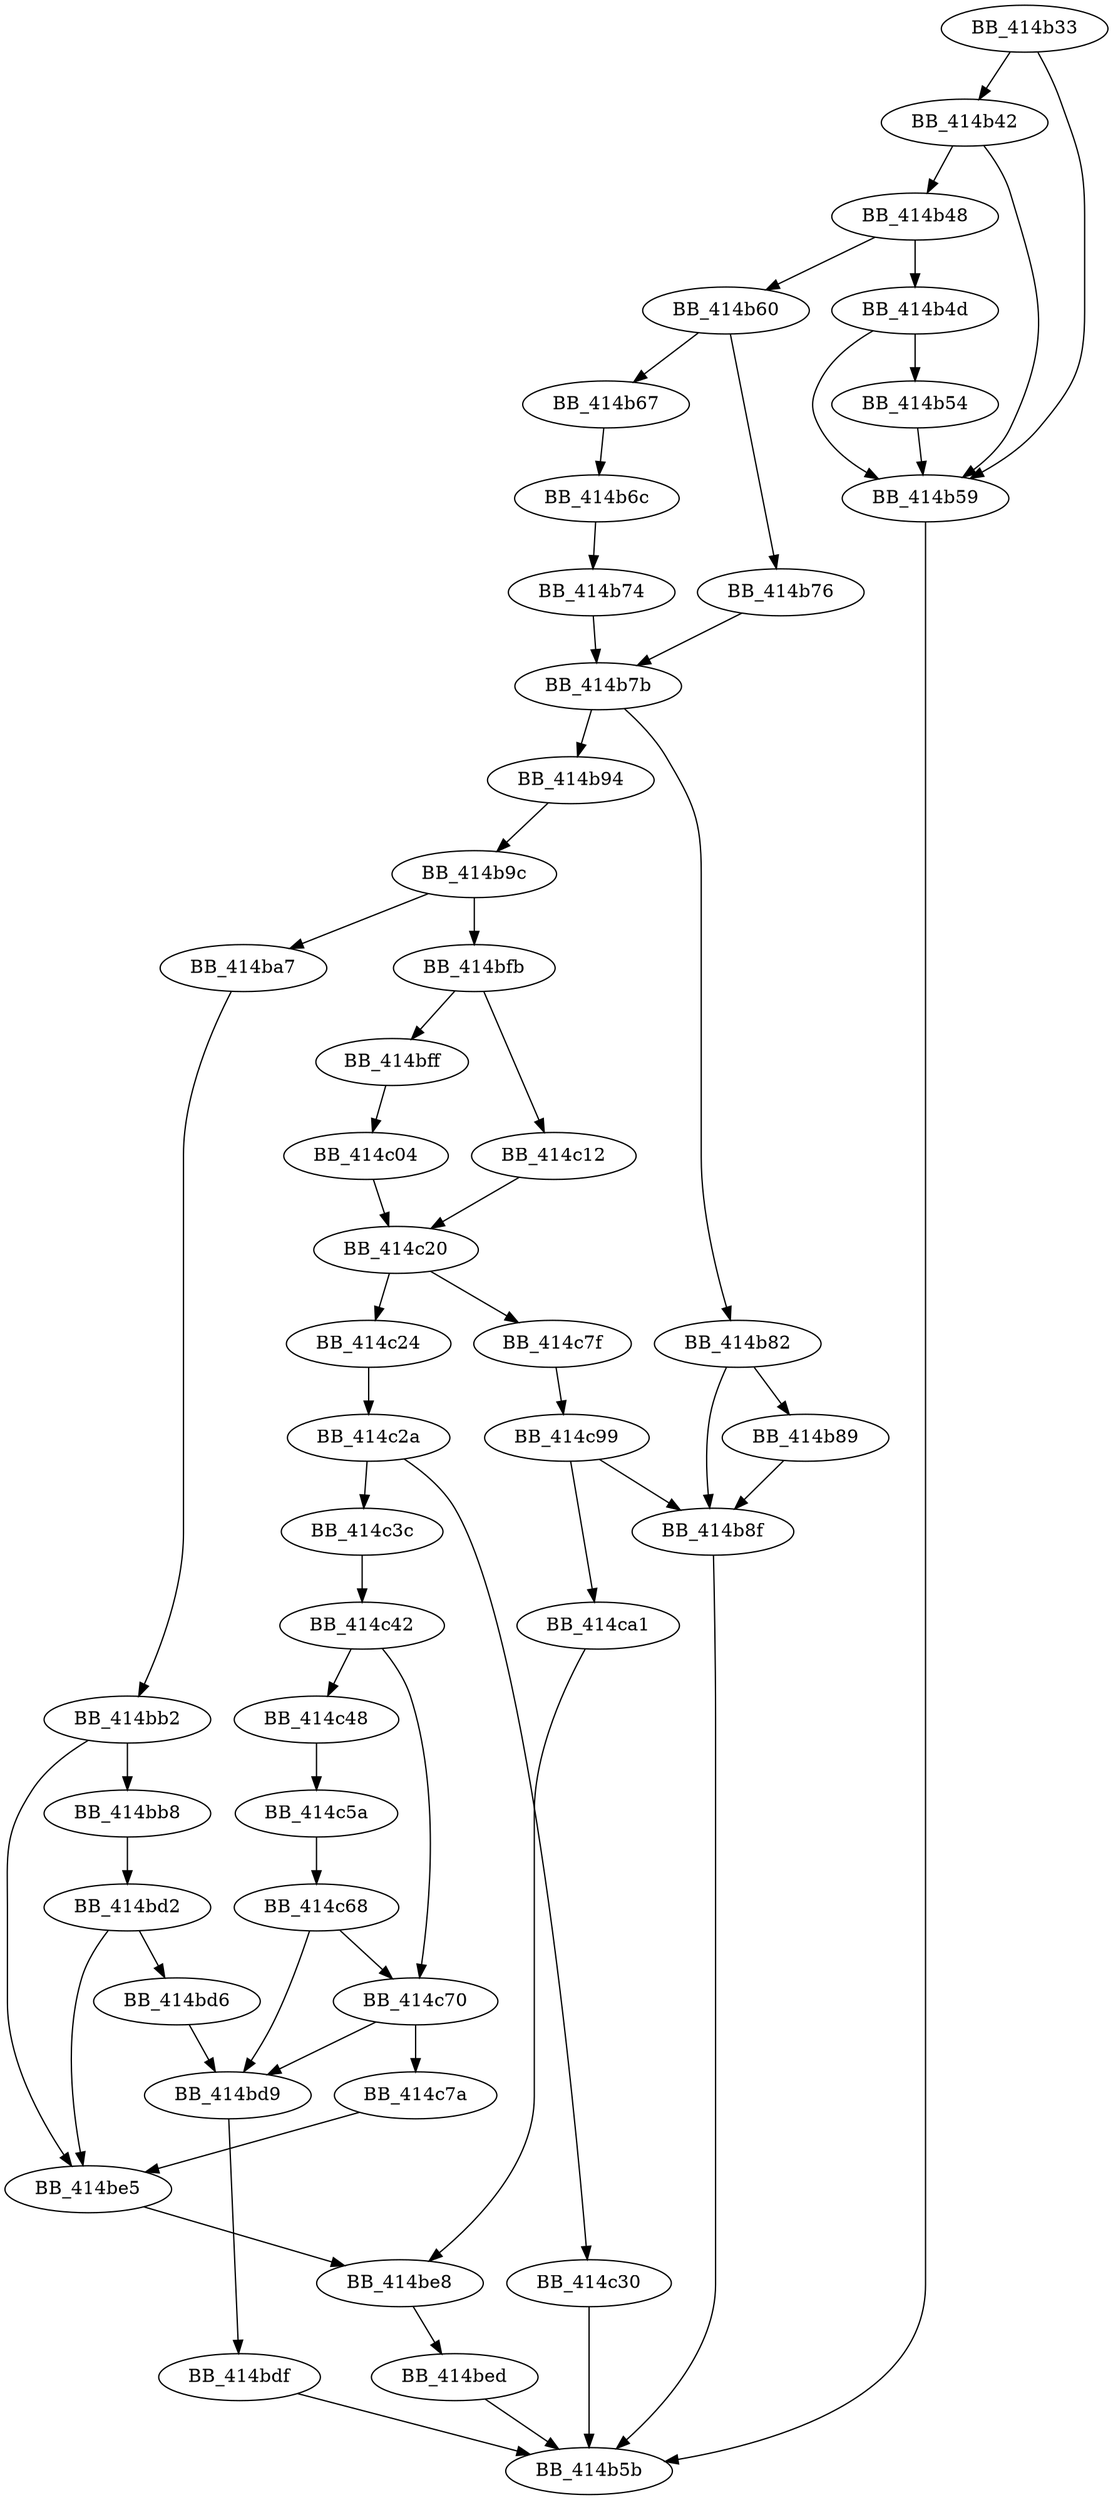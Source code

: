 DiGraph __Mbrtowc{
BB_414b33->BB_414b42
BB_414b33->BB_414b59
BB_414b42->BB_414b48
BB_414b42->BB_414b59
BB_414b48->BB_414b4d
BB_414b48->BB_414b60
BB_414b4d->BB_414b54
BB_414b4d->BB_414b59
BB_414b54->BB_414b59
BB_414b59->BB_414b5b
BB_414b60->BB_414b67
BB_414b60->BB_414b76
BB_414b67->BB_414b6c
BB_414b6c->BB_414b74
BB_414b74->BB_414b7b
BB_414b76->BB_414b7b
BB_414b7b->BB_414b82
BB_414b7b->BB_414b94
BB_414b82->BB_414b89
BB_414b82->BB_414b8f
BB_414b89->BB_414b8f
BB_414b8f->BB_414b5b
BB_414b94->BB_414b9c
BB_414b9c->BB_414ba7
BB_414b9c->BB_414bfb
BB_414ba7->BB_414bb2
BB_414bb2->BB_414bb8
BB_414bb2->BB_414be5
BB_414bb8->BB_414bd2
BB_414bd2->BB_414bd6
BB_414bd2->BB_414be5
BB_414bd6->BB_414bd9
BB_414bd9->BB_414bdf
BB_414bdf->BB_414b5b
BB_414be5->BB_414be8
BB_414be8->BB_414bed
BB_414bed->BB_414b5b
BB_414bfb->BB_414bff
BB_414bfb->BB_414c12
BB_414bff->BB_414c04
BB_414c04->BB_414c20
BB_414c12->BB_414c20
BB_414c20->BB_414c24
BB_414c20->BB_414c7f
BB_414c24->BB_414c2a
BB_414c2a->BB_414c30
BB_414c2a->BB_414c3c
BB_414c30->BB_414b5b
BB_414c3c->BB_414c42
BB_414c42->BB_414c48
BB_414c42->BB_414c70
BB_414c48->BB_414c5a
BB_414c5a->BB_414c68
BB_414c68->BB_414bd9
BB_414c68->BB_414c70
BB_414c70->BB_414bd9
BB_414c70->BB_414c7a
BB_414c7a->BB_414be5
BB_414c7f->BB_414c99
BB_414c99->BB_414b8f
BB_414c99->BB_414ca1
BB_414ca1->BB_414be8
}
